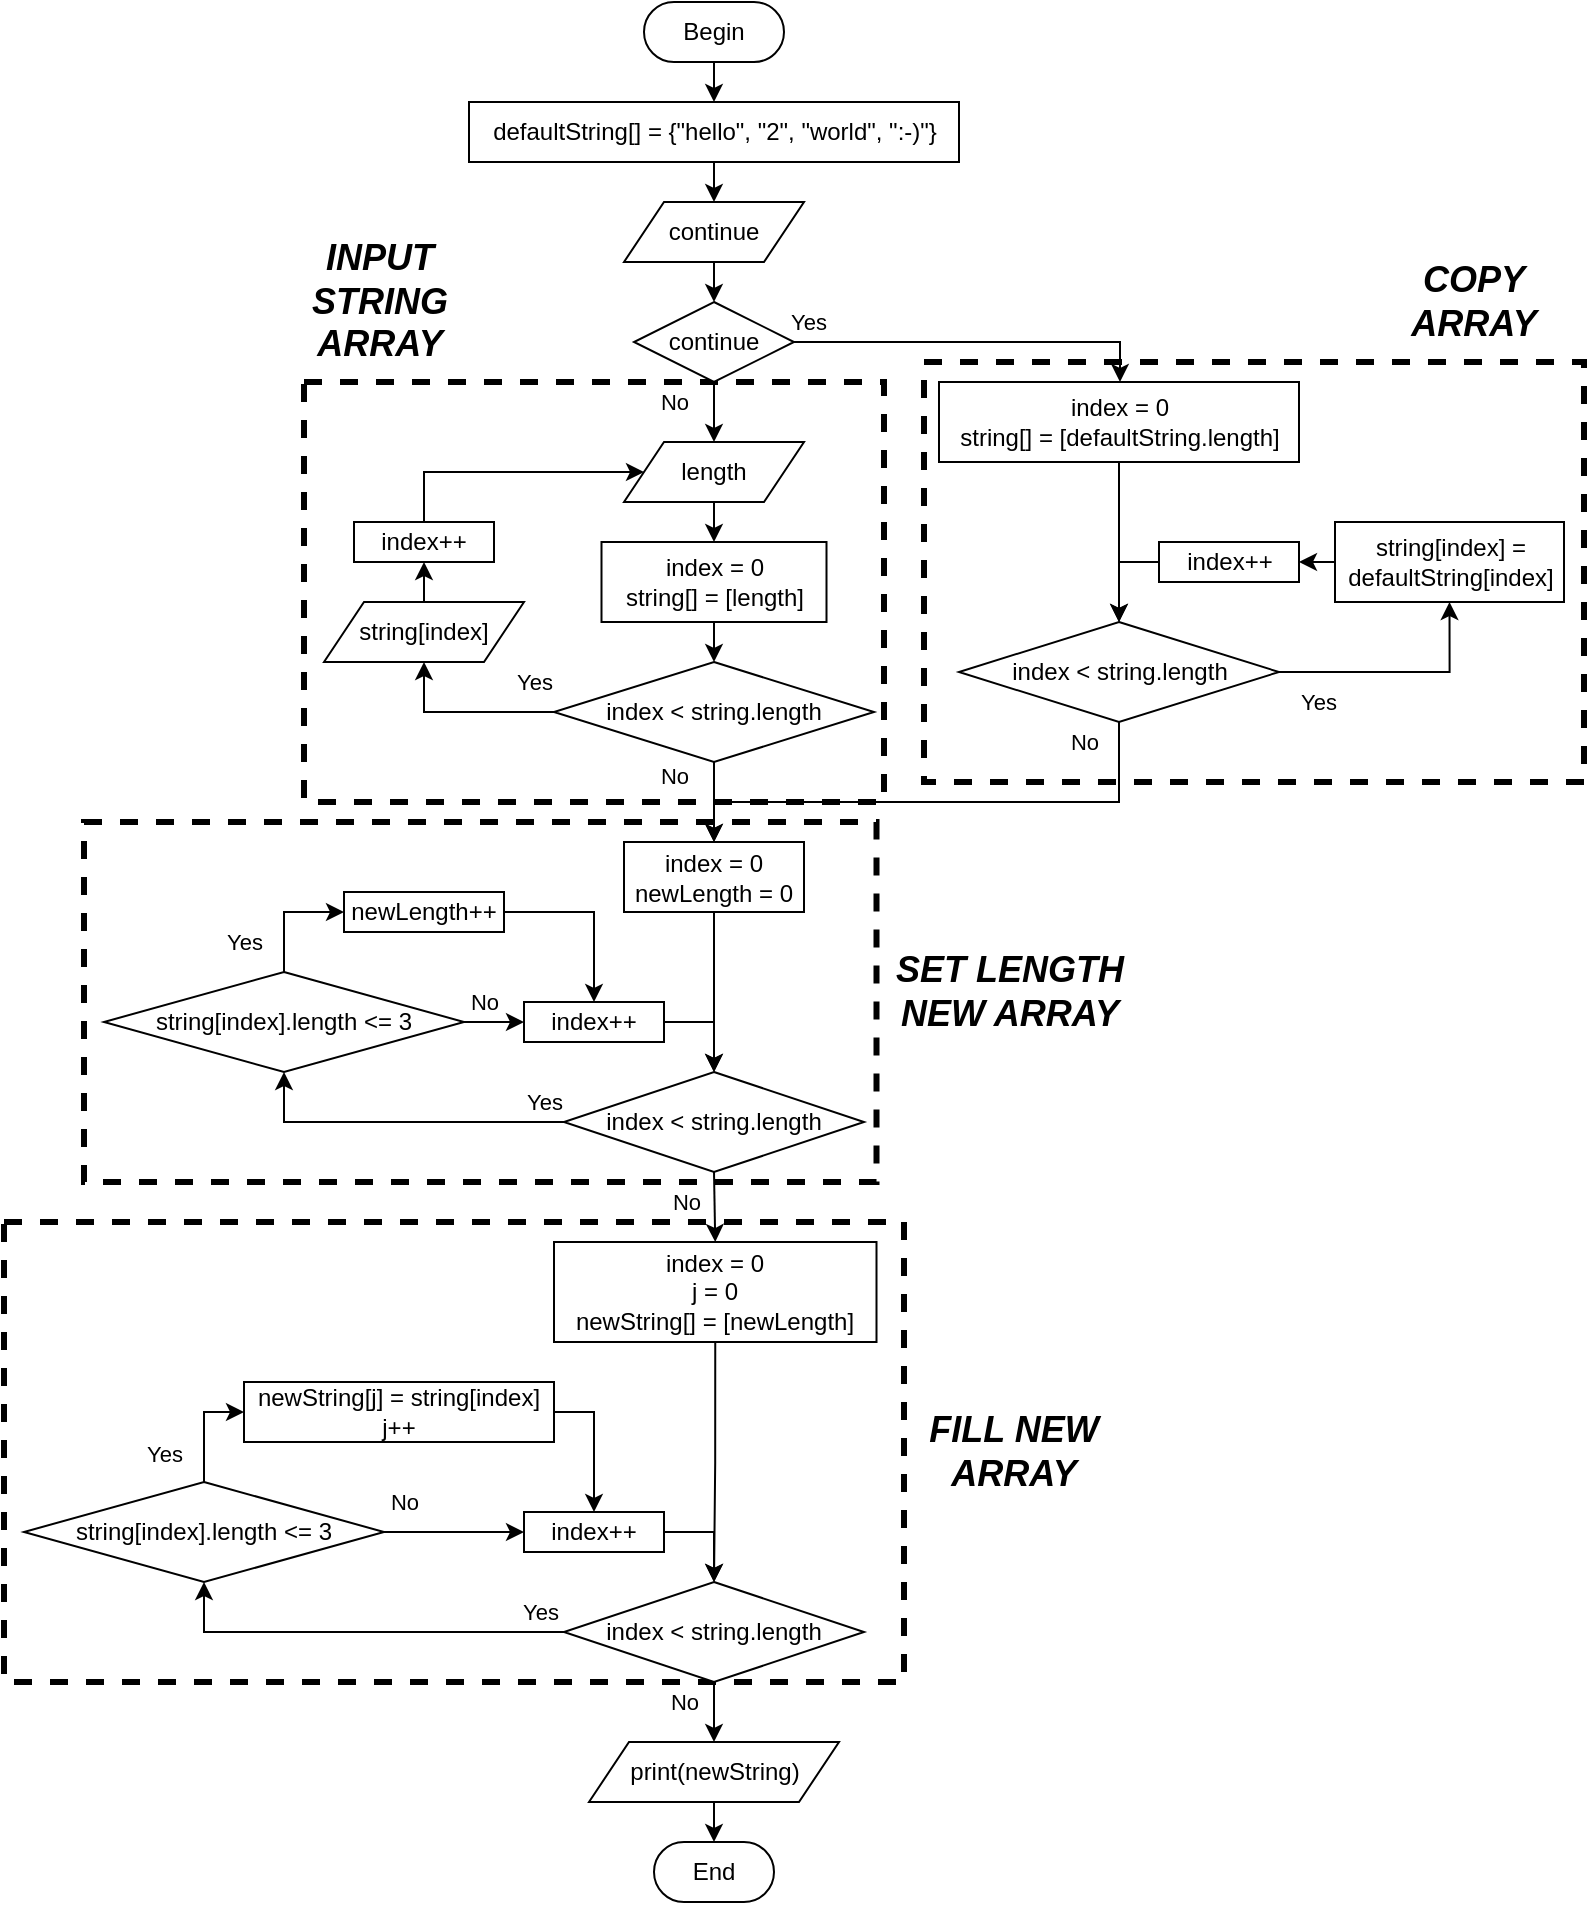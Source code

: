 <mxfile version="20.2.3" type="device"><diagram id="omJculWKt9GZbW4DV9d0" name="Страница 1"><mxGraphModel dx="1893" dy="1127" grid="1" gridSize="10" guides="1" tooltips="1" connect="1" arrows="1" fold="1" page="1" pageScale="1" pageWidth="827" pageHeight="1169" math="0" shadow="0"><root><mxCell id="0"/><mxCell id="1" parent="0"/><mxCell id="vyXRQk4JzCZgzXhkTvFm-77" value="" style="rounded=0;whiteSpace=wrap;html=1;fillColor=none;dashed=1;strokeWidth=3;strokeColor=#000000;" vertex="1" parent="1"><mxGeometry x="19" y="710" width="450" height="230" as="geometry"/></mxCell><mxCell id="vyXRQk4JzCZgzXhkTvFm-73" value="" style="rounded=0;whiteSpace=wrap;html=1;fillColor=none;dashed=1;strokeWidth=3;strokeColor=#000000;" vertex="1" parent="1"><mxGeometry x="169" y="290" width="290" height="210" as="geometry"/></mxCell><mxCell id="vyXRQk4JzCZgzXhkTvFm-76" value="" style="rounded=0;whiteSpace=wrap;html=1;fillColor=none;dashed=1;strokeWidth=3;strokeColor=#000000;" vertex="1" parent="1"><mxGeometry x="59" y="510" width="396.25" height="180" as="geometry"/></mxCell><mxCell id="vyXRQk4JzCZgzXhkTvFm-75" value="" style="rounded=0;whiteSpace=wrap;html=1;fillColor=none;dashed=1;strokeWidth=3;strokeColor=#000000;" vertex="1" parent="1"><mxGeometry x="479" y="280" width="330" height="210" as="geometry"/></mxCell><mxCell id="vyXRQk4JzCZgzXhkTvFm-6" style="edgeStyle=orthogonalEdgeStyle;rounded=0;orthogonalLoop=1;jettySize=auto;html=1;exitX=0.5;exitY=1;exitDx=0;exitDy=0;entryX=0.5;entryY=0;entryDx=0;entryDy=0;" edge="1" parent="1" source="vyXRQk4JzCZgzXhkTvFm-1" target="vyXRQk4JzCZgzXhkTvFm-2"><mxGeometry relative="1" as="geometry"/></mxCell><mxCell id="vyXRQk4JzCZgzXhkTvFm-1" value="Begin" style="rounded=1;whiteSpace=wrap;html=1;arcSize=50;" vertex="1" parent="1"><mxGeometry x="339" y="100" width="70" height="30" as="geometry"/></mxCell><mxCell id="vyXRQk4JzCZgzXhkTvFm-7" style="edgeStyle=orthogonalEdgeStyle;rounded=0;orthogonalLoop=1;jettySize=auto;html=1;exitX=0.5;exitY=1;exitDx=0;exitDy=0;entryX=0.5;entryY=0;entryDx=0;entryDy=0;" edge="1" parent="1" source="vyXRQk4JzCZgzXhkTvFm-2" target="vyXRQk4JzCZgzXhkTvFm-4"><mxGeometry relative="1" as="geometry"/></mxCell><mxCell id="vyXRQk4JzCZgzXhkTvFm-2" value="defaultString[] = {&quot;hello&quot;, &quot;2&quot;, &quot;world&quot;, &quot;:-)&quot;}" style="rounded=0;whiteSpace=wrap;html=1;" vertex="1" parent="1"><mxGeometry x="251.5" y="150" width="245" height="30" as="geometry"/></mxCell><mxCell id="vyXRQk4JzCZgzXhkTvFm-8" style="edgeStyle=orthogonalEdgeStyle;rounded=0;orthogonalLoop=1;jettySize=auto;html=1;exitX=0.5;exitY=1;exitDx=0;exitDy=0;entryX=0.5;entryY=0;entryDx=0;entryDy=0;" edge="1" parent="1" source="vyXRQk4JzCZgzXhkTvFm-4" target="vyXRQk4JzCZgzXhkTvFm-5"><mxGeometry relative="1" as="geometry"/></mxCell><mxCell id="vyXRQk4JzCZgzXhkTvFm-4" value="continue" style="shape=parallelogram;perimeter=parallelogramPerimeter;whiteSpace=wrap;html=1;fixedSize=1;" vertex="1" parent="1"><mxGeometry x="329" y="200" width="90" height="30" as="geometry"/></mxCell><mxCell id="vyXRQk4JzCZgzXhkTvFm-12" value="Yes" style="edgeStyle=orthogonalEdgeStyle;rounded=0;orthogonalLoop=1;jettySize=auto;html=1;exitX=1;exitY=0.5;exitDx=0;exitDy=0;entryX=0.5;entryY=0;entryDx=0;entryDy=0;" edge="1" parent="1" source="vyXRQk4JzCZgzXhkTvFm-5" target="vyXRQk4JzCZgzXhkTvFm-33"><mxGeometry x="-0.924" y="10" relative="1" as="geometry"><mxPoint x="634" y="240" as="targetPoint"/><Array as="points"><mxPoint x="577" y="270"/><mxPoint x="577" y="290"/></Array><mxPoint as="offset"/></mxGeometry></mxCell><mxCell id="vyXRQk4JzCZgzXhkTvFm-20" value="No" style="edgeStyle=orthogonalEdgeStyle;rounded=0;orthogonalLoop=1;jettySize=auto;html=1;exitX=0.5;exitY=1;exitDx=0;exitDy=0;entryX=0.5;entryY=0;entryDx=0;entryDy=0;" edge="1" parent="1" source="vyXRQk4JzCZgzXhkTvFm-5" target="vyXRQk4JzCZgzXhkTvFm-19"><mxGeometry x="-0.333" y="-20" relative="1" as="geometry"><mxPoint as="offset"/></mxGeometry></mxCell><mxCell id="vyXRQk4JzCZgzXhkTvFm-5" value="continue" style="rhombus;whiteSpace=wrap;html=1;" vertex="1" parent="1"><mxGeometry x="334" y="250" width="80" height="40" as="geometry"/></mxCell><mxCell id="vyXRQk4JzCZgzXhkTvFm-41" value="Yes" style="edgeStyle=orthogonalEdgeStyle;rounded=0;orthogonalLoop=1;jettySize=auto;html=1;entryX=0.5;entryY=1;entryDx=0;entryDy=0;exitX=0;exitY=0.5;exitDx=0;exitDy=0;" edge="1" parent="1" source="vyXRQk4JzCZgzXhkTvFm-10" target="vyXRQk4JzCZgzXhkTvFm-39"><mxGeometry x="-0.879" y="-10" relative="1" as="geometry"><mxPoint x="289" y="660" as="sourcePoint"/><Array as="points"><mxPoint x="159" y="660"/></Array><mxPoint as="offset"/></mxGeometry></mxCell><mxCell id="vyXRQk4JzCZgzXhkTvFm-56" value="No" style="edgeStyle=orthogonalEdgeStyle;rounded=0;orthogonalLoop=1;jettySize=auto;html=1;exitX=0.5;exitY=1;exitDx=0;exitDy=0;entryX=0.5;entryY=0;entryDx=0;entryDy=0;" edge="1" parent="1" source="vyXRQk4JzCZgzXhkTvFm-10" target="vyXRQk4JzCZgzXhkTvFm-55"><mxGeometry x="-0.143" y="-15" relative="1" as="geometry"><mxPoint as="offset"/></mxGeometry></mxCell><mxCell id="vyXRQk4JzCZgzXhkTvFm-10" value="index &amp;lt; string.length" style="rhombus;whiteSpace=wrap;html=1;" vertex="1" parent="1"><mxGeometry x="299" y="635" width="150" height="50" as="geometry"/></mxCell><mxCell id="vyXRQk4JzCZgzXhkTvFm-13" style="edgeStyle=orthogonalEdgeStyle;rounded=0;orthogonalLoop=1;jettySize=auto;html=1;exitX=0.5;exitY=1;exitDx=0;exitDy=0;entryX=0.5;entryY=0;entryDx=0;entryDy=0;" edge="1" parent="1" source="vyXRQk4JzCZgzXhkTvFm-11" target="vyXRQk4JzCZgzXhkTvFm-10"><mxGeometry relative="1" as="geometry"/></mxCell><mxCell id="vyXRQk4JzCZgzXhkTvFm-11" value="index = 0&lt;br&gt;newLength = 0" style="rounded=0;whiteSpace=wrap;html=1;" vertex="1" parent="1"><mxGeometry x="329" y="520" width="90" height="35" as="geometry"/></mxCell><mxCell id="vyXRQk4JzCZgzXhkTvFm-24" style="edgeStyle=orthogonalEdgeStyle;rounded=0;orthogonalLoop=1;jettySize=auto;html=1;exitX=0.5;exitY=1;exitDx=0;exitDy=0;entryX=0.5;entryY=0;entryDx=0;entryDy=0;" edge="1" parent="1" source="vyXRQk4JzCZgzXhkTvFm-16" target="vyXRQk4JzCZgzXhkTvFm-18"><mxGeometry relative="1" as="geometry"/></mxCell><mxCell id="vyXRQk4JzCZgzXhkTvFm-16" value="index = 0&lt;br&gt;string[] = [length]" style="rounded=0;whiteSpace=wrap;html=1;" vertex="1" parent="1"><mxGeometry x="317.75" y="370" width="112.5" height="40" as="geometry"/></mxCell><mxCell id="vyXRQk4JzCZgzXhkTvFm-25" value="No" style="edgeStyle=orthogonalEdgeStyle;rounded=0;orthogonalLoop=1;jettySize=auto;html=1;exitX=0.5;exitY=1;exitDx=0;exitDy=0;entryX=0.5;entryY=0;entryDx=0;entryDy=0;" edge="1" parent="1" source="vyXRQk4JzCZgzXhkTvFm-18" target="vyXRQk4JzCZgzXhkTvFm-11"><mxGeometry x="-0.667" y="-20" relative="1" as="geometry"><mxPoint as="offset"/></mxGeometry></mxCell><mxCell id="vyXRQk4JzCZgzXhkTvFm-26" value="Yes" style="edgeStyle=orthogonalEdgeStyle;rounded=0;orthogonalLoop=1;jettySize=auto;html=1;exitX=0;exitY=0.5;exitDx=0;exitDy=0;entryX=0.5;entryY=1;entryDx=0;entryDy=0;" edge="1" parent="1" source="vyXRQk4JzCZgzXhkTvFm-18" target="vyXRQk4JzCZgzXhkTvFm-22"><mxGeometry x="-0.778" y="-15" relative="1" as="geometry"><mxPoint x="264" y="455" as="sourcePoint"/><mxPoint as="offset"/></mxGeometry></mxCell><mxCell id="vyXRQk4JzCZgzXhkTvFm-18" value="index &amp;lt; string.length" style="rhombus;whiteSpace=wrap;html=1;" vertex="1" parent="1"><mxGeometry x="294" y="430" width="160" height="50" as="geometry"/></mxCell><mxCell id="vyXRQk4JzCZgzXhkTvFm-21" style="edgeStyle=orthogonalEdgeStyle;rounded=0;orthogonalLoop=1;jettySize=auto;html=1;exitX=0.5;exitY=1;exitDx=0;exitDy=0;entryX=0.5;entryY=0;entryDx=0;entryDy=0;" edge="1" parent="1" source="vyXRQk4JzCZgzXhkTvFm-19" target="vyXRQk4JzCZgzXhkTvFm-16"><mxGeometry relative="1" as="geometry"/></mxCell><mxCell id="vyXRQk4JzCZgzXhkTvFm-19" value="length" style="shape=parallelogram;perimeter=parallelogramPerimeter;whiteSpace=wrap;html=1;fixedSize=1;" vertex="1" parent="1"><mxGeometry x="329" y="320" width="90" height="30" as="geometry"/></mxCell><mxCell id="vyXRQk4JzCZgzXhkTvFm-27" style="edgeStyle=orthogonalEdgeStyle;rounded=0;orthogonalLoop=1;jettySize=auto;html=1;exitX=0.5;exitY=0;exitDx=0;exitDy=0;entryX=0.5;entryY=1;entryDx=0;entryDy=0;" edge="1" parent="1" source="vyXRQk4JzCZgzXhkTvFm-22" target="vyXRQk4JzCZgzXhkTvFm-23"><mxGeometry relative="1" as="geometry"/></mxCell><mxCell id="vyXRQk4JzCZgzXhkTvFm-22" value="string[index]" style="shape=parallelogram;perimeter=parallelogramPerimeter;whiteSpace=wrap;html=1;fixedSize=1;" vertex="1" parent="1"><mxGeometry x="179" y="400" width="100" height="30" as="geometry"/></mxCell><mxCell id="vyXRQk4JzCZgzXhkTvFm-30" style="edgeStyle=orthogonalEdgeStyle;rounded=0;orthogonalLoop=1;jettySize=auto;html=1;exitX=0.5;exitY=0;exitDx=0;exitDy=0;entryX=0;entryY=0.5;entryDx=0;entryDy=0;" edge="1" parent="1" source="vyXRQk4JzCZgzXhkTvFm-23" target="vyXRQk4JzCZgzXhkTvFm-19"><mxGeometry relative="1" as="geometry"><Array as="points"><mxPoint x="229" y="335"/></Array></mxGeometry></mxCell><mxCell id="vyXRQk4JzCZgzXhkTvFm-23" value="index++" style="rounded=0;whiteSpace=wrap;html=1;" vertex="1" parent="1"><mxGeometry x="194" y="360" width="70" height="20" as="geometry"/></mxCell><mxCell id="vyXRQk4JzCZgzXhkTvFm-34" value="No" style="edgeStyle=orthogonalEdgeStyle;rounded=0;orthogonalLoop=1;jettySize=auto;html=1;exitX=0.5;exitY=1;exitDx=0;exitDy=0;entryX=0.5;entryY=0;entryDx=0;entryDy=0;" edge="1" parent="1" source="vyXRQk4JzCZgzXhkTvFm-32" target="vyXRQk4JzCZgzXhkTvFm-11"><mxGeometry x="-0.922" y="-18" relative="1" as="geometry"><Array as="points"><mxPoint x="577" y="500"/><mxPoint x="374" y="500"/></Array><mxPoint as="offset"/></mxGeometry></mxCell><mxCell id="vyXRQk4JzCZgzXhkTvFm-38" value="Yes" style="edgeStyle=orthogonalEdgeStyle;rounded=0;orthogonalLoop=1;jettySize=auto;html=1;exitX=1;exitY=0.5;exitDx=0;exitDy=0;entryX=0.5;entryY=1;entryDx=0;entryDy=0;" edge="1" parent="1" source="vyXRQk4JzCZgzXhkTvFm-32" target="vyXRQk4JzCZgzXhkTvFm-36"><mxGeometry x="-0.677" y="-15" relative="1" as="geometry"><mxPoint as="offset"/></mxGeometry></mxCell><mxCell id="vyXRQk4JzCZgzXhkTvFm-32" value="index &amp;lt; string.length" style="rhombus;whiteSpace=wrap;html=1;" vertex="1" parent="1"><mxGeometry x="496.5" y="410" width="160" height="50" as="geometry"/></mxCell><mxCell id="vyXRQk4JzCZgzXhkTvFm-35" style="edgeStyle=orthogonalEdgeStyle;rounded=0;orthogonalLoop=1;jettySize=auto;html=1;exitX=0.5;exitY=1;exitDx=0;exitDy=0;entryX=0.5;entryY=0;entryDx=0;entryDy=0;" edge="1" parent="1" source="vyXRQk4JzCZgzXhkTvFm-33" target="vyXRQk4JzCZgzXhkTvFm-32"><mxGeometry relative="1" as="geometry"/></mxCell><mxCell id="vyXRQk4JzCZgzXhkTvFm-33" value="index = 0&lt;br&gt;string[] = [defaultString.length]" style="rounded=0;whiteSpace=wrap;html=1;" vertex="1" parent="1"><mxGeometry x="486.5" y="290" width="180" height="40" as="geometry"/></mxCell><mxCell id="vyXRQk4JzCZgzXhkTvFm-85" style="edgeStyle=orthogonalEdgeStyle;rounded=0;orthogonalLoop=1;jettySize=auto;html=1;exitX=0;exitY=0.5;exitDx=0;exitDy=0;entryX=1;entryY=0.5;entryDx=0;entryDy=0;fontSize=18;" edge="1" parent="1" source="vyXRQk4JzCZgzXhkTvFm-36" target="vyXRQk4JzCZgzXhkTvFm-83"><mxGeometry relative="1" as="geometry"/></mxCell><mxCell id="vyXRQk4JzCZgzXhkTvFm-36" value="string[index] = defaultString[index]" style="rounded=0;whiteSpace=wrap;html=1;" vertex="1" parent="1"><mxGeometry x="684.5" y="360" width="114.5" height="40" as="geometry"/></mxCell><mxCell id="vyXRQk4JzCZgzXhkTvFm-50" value="No" style="edgeStyle=orthogonalEdgeStyle;rounded=0;orthogonalLoop=1;jettySize=auto;html=1;exitX=1;exitY=0.5;exitDx=0;exitDy=0;entryX=0;entryY=0.5;entryDx=0;entryDy=0;" edge="1" parent="1" source="vyXRQk4JzCZgzXhkTvFm-39" target="vyXRQk4JzCZgzXhkTvFm-42"><mxGeometry x="-0.333" y="10" relative="1" as="geometry"><mxPoint as="offset"/></mxGeometry></mxCell><mxCell id="vyXRQk4JzCZgzXhkTvFm-51" value="Yes" style="edgeStyle=orthogonalEdgeStyle;rounded=0;orthogonalLoop=1;jettySize=auto;html=1;exitX=0.5;exitY=0;exitDx=0;exitDy=0;entryX=0;entryY=0.5;entryDx=0;entryDy=0;" edge="1" parent="1" source="vyXRQk4JzCZgzXhkTvFm-39" target="vyXRQk4JzCZgzXhkTvFm-45"><mxGeometry x="-0.5" y="20" relative="1" as="geometry"><mxPoint as="offset"/></mxGeometry></mxCell><mxCell id="vyXRQk4JzCZgzXhkTvFm-39" value="string[index].length &amp;lt;= 3" style="rhombus;whiteSpace=wrap;html=1;" vertex="1" parent="1"><mxGeometry x="69" y="585" width="180" height="50" as="geometry"/></mxCell><mxCell id="vyXRQk4JzCZgzXhkTvFm-49" style="edgeStyle=orthogonalEdgeStyle;rounded=0;orthogonalLoop=1;jettySize=auto;html=1;exitX=1;exitY=0.5;exitDx=0;exitDy=0;entryX=0.5;entryY=0;entryDx=0;entryDy=0;" edge="1" parent="1" source="vyXRQk4JzCZgzXhkTvFm-42" target="vyXRQk4JzCZgzXhkTvFm-10"><mxGeometry relative="1" as="geometry"/></mxCell><mxCell id="vyXRQk4JzCZgzXhkTvFm-42" value="index++" style="rounded=0;whiteSpace=wrap;html=1;" vertex="1" parent="1"><mxGeometry x="279" y="600" width="70" height="20" as="geometry"/></mxCell><mxCell id="vyXRQk4JzCZgzXhkTvFm-52" style="edgeStyle=orthogonalEdgeStyle;rounded=0;orthogonalLoop=1;jettySize=auto;html=1;exitX=1;exitY=0.5;exitDx=0;exitDy=0;entryX=0.5;entryY=0;entryDx=0;entryDy=0;" edge="1" parent="1" source="vyXRQk4JzCZgzXhkTvFm-45" target="vyXRQk4JzCZgzXhkTvFm-42"><mxGeometry relative="1" as="geometry"/></mxCell><mxCell id="vyXRQk4JzCZgzXhkTvFm-45" value="newLength++" style="rounded=0;whiteSpace=wrap;html=1;" vertex="1" parent="1"><mxGeometry x="189" y="545" width="80" height="20" as="geometry"/></mxCell><mxCell id="vyXRQk4JzCZgzXhkTvFm-55" value="index = 0&lt;br&gt;j = 0&lt;br&gt;newString[] = [newLength]" style="rounded=0;whiteSpace=wrap;html=1;" vertex="1" parent="1"><mxGeometry x="294" y="720" width="161.25" height="50" as="geometry"/></mxCell><mxCell id="vyXRQk4JzCZgzXhkTvFm-58" value="Yes" style="edgeStyle=orthogonalEdgeStyle;rounded=0;orthogonalLoop=1;jettySize=auto;html=1;entryX=0.5;entryY=1;entryDx=0;entryDy=0;exitX=0;exitY=0.5;exitDx=0;exitDy=0;" edge="1" parent="1" source="vyXRQk4JzCZgzXhkTvFm-59" target="vyXRQk4JzCZgzXhkTvFm-63"><mxGeometry x="-0.879" y="-10" relative="1" as="geometry"><mxPoint x="289" y="905" as="sourcePoint"/><Array as="points"><mxPoint x="119" y="915"/></Array><mxPoint as="offset"/></mxGeometry></mxCell><mxCell id="vyXRQk4JzCZgzXhkTvFm-71" value="No" style="edgeStyle=orthogonalEdgeStyle;rounded=0;orthogonalLoop=1;jettySize=auto;html=1;exitX=0.5;exitY=1;exitDx=0;exitDy=0;entryX=0.5;entryY=0;entryDx=0;entryDy=0;" edge="1" parent="1" source="vyXRQk4JzCZgzXhkTvFm-59" target="vyXRQk4JzCZgzXhkTvFm-69"><mxGeometry x="-0.333" y="-15" relative="1" as="geometry"><mxPoint as="offset"/></mxGeometry></mxCell><mxCell id="vyXRQk4JzCZgzXhkTvFm-59" value="index &amp;lt; string.length" style="rhombus;whiteSpace=wrap;html=1;" vertex="1" parent="1"><mxGeometry x="299" y="890" width="150" height="50" as="geometry"/></mxCell><mxCell id="vyXRQk4JzCZgzXhkTvFm-60" style="edgeStyle=orthogonalEdgeStyle;rounded=0;orthogonalLoop=1;jettySize=auto;html=1;exitX=0.5;exitY=1;exitDx=0;exitDy=0;entryX=0.5;entryY=0;entryDx=0;entryDy=0;" edge="1" parent="1" target="vyXRQk4JzCZgzXhkTvFm-59" source="vyXRQk4JzCZgzXhkTvFm-55"><mxGeometry relative="1" as="geometry"><mxPoint x="374" y="800" as="sourcePoint"/></mxGeometry></mxCell><mxCell id="vyXRQk4JzCZgzXhkTvFm-61" value="No" style="edgeStyle=orthogonalEdgeStyle;rounded=0;orthogonalLoop=1;jettySize=auto;html=1;exitX=1;exitY=0.5;exitDx=0;exitDy=0;entryX=0;entryY=0.5;entryDx=0;entryDy=0;" edge="1" parent="1" source="vyXRQk4JzCZgzXhkTvFm-63" target="vyXRQk4JzCZgzXhkTvFm-65"><mxGeometry x="-0.714" y="15" relative="1" as="geometry"><mxPoint as="offset"/></mxGeometry></mxCell><mxCell id="vyXRQk4JzCZgzXhkTvFm-62" value="Yes" style="edgeStyle=orthogonalEdgeStyle;rounded=0;orthogonalLoop=1;jettySize=auto;html=1;exitX=0.5;exitY=0;exitDx=0;exitDy=0;entryX=0;entryY=0.5;entryDx=0;entryDy=0;" edge="1" parent="1" source="vyXRQk4JzCZgzXhkTvFm-63" target="vyXRQk4JzCZgzXhkTvFm-67"><mxGeometry x="-0.5" y="20" relative="1" as="geometry"><mxPoint as="offset"/></mxGeometry></mxCell><mxCell id="vyXRQk4JzCZgzXhkTvFm-63" value="string[index].length &amp;lt;= 3" style="rhombus;whiteSpace=wrap;html=1;" vertex="1" parent="1"><mxGeometry x="29" y="840" width="180" height="50" as="geometry"/></mxCell><mxCell id="vyXRQk4JzCZgzXhkTvFm-64" style="edgeStyle=orthogonalEdgeStyle;rounded=0;orthogonalLoop=1;jettySize=auto;html=1;exitX=1;exitY=0.5;exitDx=0;exitDy=0;entryX=0.5;entryY=0;entryDx=0;entryDy=0;" edge="1" parent="1" source="vyXRQk4JzCZgzXhkTvFm-65" target="vyXRQk4JzCZgzXhkTvFm-59"><mxGeometry relative="1" as="geometry"/></mxCell><mxCell id="vyXRQk4JzCZgzXhkTvFm-65" value="index++" style="rounded=0;whiteSpace=wrap;html=1;" vertex="1" parent="1"><mxGeometry x="279" y="855" width="70" height="20" as="geometry"/></mxCell><mxCell id="vyXRQk4JzCZgzXhkTvFm-66" style="edgeStyle=orthogonalEdgeStyle;rounded=0;orthogonalLoop=1;jettySize=auto;html=1;exitX=1;exitY=0.5;exitDx=0;exitDy=0;entryX=0.5;entryY=0;entryDx=0;entryDy=0;" edge="1" parent="1" source="vyXRQk4JzCZgzXhkTvFm-67" target="vyXRQk4JzCZgzXhkTvFm-65"><mxGeometry relative="1" as="geometry"/></mxCell><mxCell id="vyXRQk4JzCZgzXhkTvFm-67" value="newString[j] = string[index]&lt;br&gt;j++" style="rounded=0;whiteSpace=wrap;html=1;" vertex="1" parent="1"><mxGeometry x="139" y="790" width="155" height="30" as="geometry"/></mxCell><mxCell id="vyXRQk4JzCZgzXhkTvFm-72" style="edgeStyle=orthogonalEdgeStyle;rounded=0;orthogonalLoop=1;jettySize=auto;html=1;exitX=0.5;exitY=1;exitDx=0;exitDy=0;entryX=0.5;entryY=0;entryDx=0;entryDy=0;" edge="1" parent="1" source="vyXRQk4JzCZgzXhkTvFm-69" target="vyXRQk4JzCZgzXhkTvFm-70"><mxGeometry relative="1" as="geometry"/></mxCell><mxCell id="vyXRQk4JzCZgzXhkTvFm-69" value="print(newString)" style="shape=parallelogram;perimeter=parallelogramPerimeter;whiteSpace=wrap;html=1;fixedSize=1;" vertex="1" parent="1"><mxGeometry x="311.5" y="970" width="125" height="30" as="geometry"/></mxCell><mxCell id="vyXRQk4JzCZgzXhkTvFm-70" value="End" style="rounded=1;whiteSpace=wrap;html=1;arcSize=50;" vertex="1" parent="1"><mxGeometry x="344" y="1020" width="60" height="30" as="geometry"/></mxCell><mxCell id="vyXRQk4JzCZgzXhkTvFm-79" value="&lt;font style=&quot;font-size: 18px;&quot;&gt;&lt;b&gt;&lt;i&gt;INPUT STRING ARRAY&lt;/i&gt;&lt;/b&gt;&lt;/font&gt;" style="text;html=1;strokeColor=none;fillColor=none;align=center;verticalAlign=middle;whiteSpace=wrap;rounded=0;dashed=1;" vertex="1" parent="1"><mxGeometry x="161.5" y="220" width="90" height="60" as="geometry"/></mxCell><mxCell id="vyXRQk4JzCZgzXhkTvFm-80" value="&lt;font style=&quot;font-size: 18px;&quot;&gt;&lt;b&gt;&lt;i&gt;СOPY&lt;br&gt;ARRAY&lt;br&gt;&lt;/i&gt;&lt;/b&gt;&lt;/font&gt;" style="text;html=1;strokeColor=none;fillColor=none;align=center;verticalAlign=middle;whiteSpace=wrap;rounded=0;dashed=1;" vertex="1" parent="1"><mxGeometry x="709" y="220" width="90" height="60" as="geometry"/></mxCell><mxCell id="vyXRQk4JzCZgzXhkTvFm-81" value="&lt;font style=&quot;font-size: 18px;&quot;&gt;&lt;b&gt;&lt;i&gt;SET LENGTH NEW ARRAY&lt;/i&gt;&lt;/b&gt;&lt;/font&gt;" style="text;html=1;strokeColor=none;fillColor=none;align=center;verticalAlign=middle;whiteSpace=wrap;rounded=0;dashed=1;" vertex="1" parent="1"><mxGeometry x="455.25" y="565" width="133.75" height="60" as="geometry"/></mxCell><mxCell id="vyXRQk4JzCZgzXhkTvFm-82" value="&lt;span style=&quot;font-size: 18px;&quot;&gt;&lt;b&gt;&lt;i&gt;FILL NEW ARRAY&lt;/i&gt;&lt;/b&gt;&lt;/span&gt;" style="text;html=1;strokeColor=none;fillColor=none;align=center;verticalAlign=middle;whiteSpace=wrap;rounded=0;dashed=1;" vertex="1" parent="1"><mxGeometry x="479" y="795" width="90" height="60" as="geometry"/></mxCell><mxCell id="vyXRQk4JzCZgzXhkTvFm-86" style="edgeStyle=orthogonalEdgeStyle;rounded=0;orthogonalLoop=1;jettySize=auto;html=1;exitX=0;exitY=0.5;exitDx=0;exitDy=0;entryX=0.5;entryY=0;entryDx=0;entryDy=0;fontSize=18;" edge="1" parent="1" source="vyXRQk4JzCZgzXhkTvFm-83" target="vyXRQk4JzCZgzXhkTvFm-32"><mxGeometry relative="1" as="geometry"/></mxCell><mxCell id="vyXRQk4JzCZgzXhkTvFm-83" value="index++" style="rounded=0;whiteSpace=wrap;html=1;" vertex="1" parent="1"><mxGeometry x="596.5" y="370" width="70" height="20" as="geometry"/></mxCell></root></mxGraphModel></diagram></mxfile>